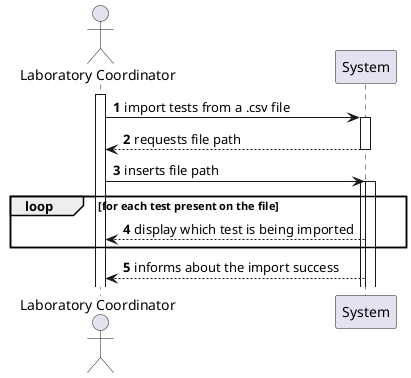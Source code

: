 @startuml
autonumber

actor "Laboratory Coordinator" as labC
activate labC

labC -> System ++: import tests from a .csv file
System --> labC --: requests file path
labC -> System ++: inserts file path
activate System
loop for each test present on the file
System -->  labC : display which test is being imported
end
System --> labC : informs about the import success


@enduml